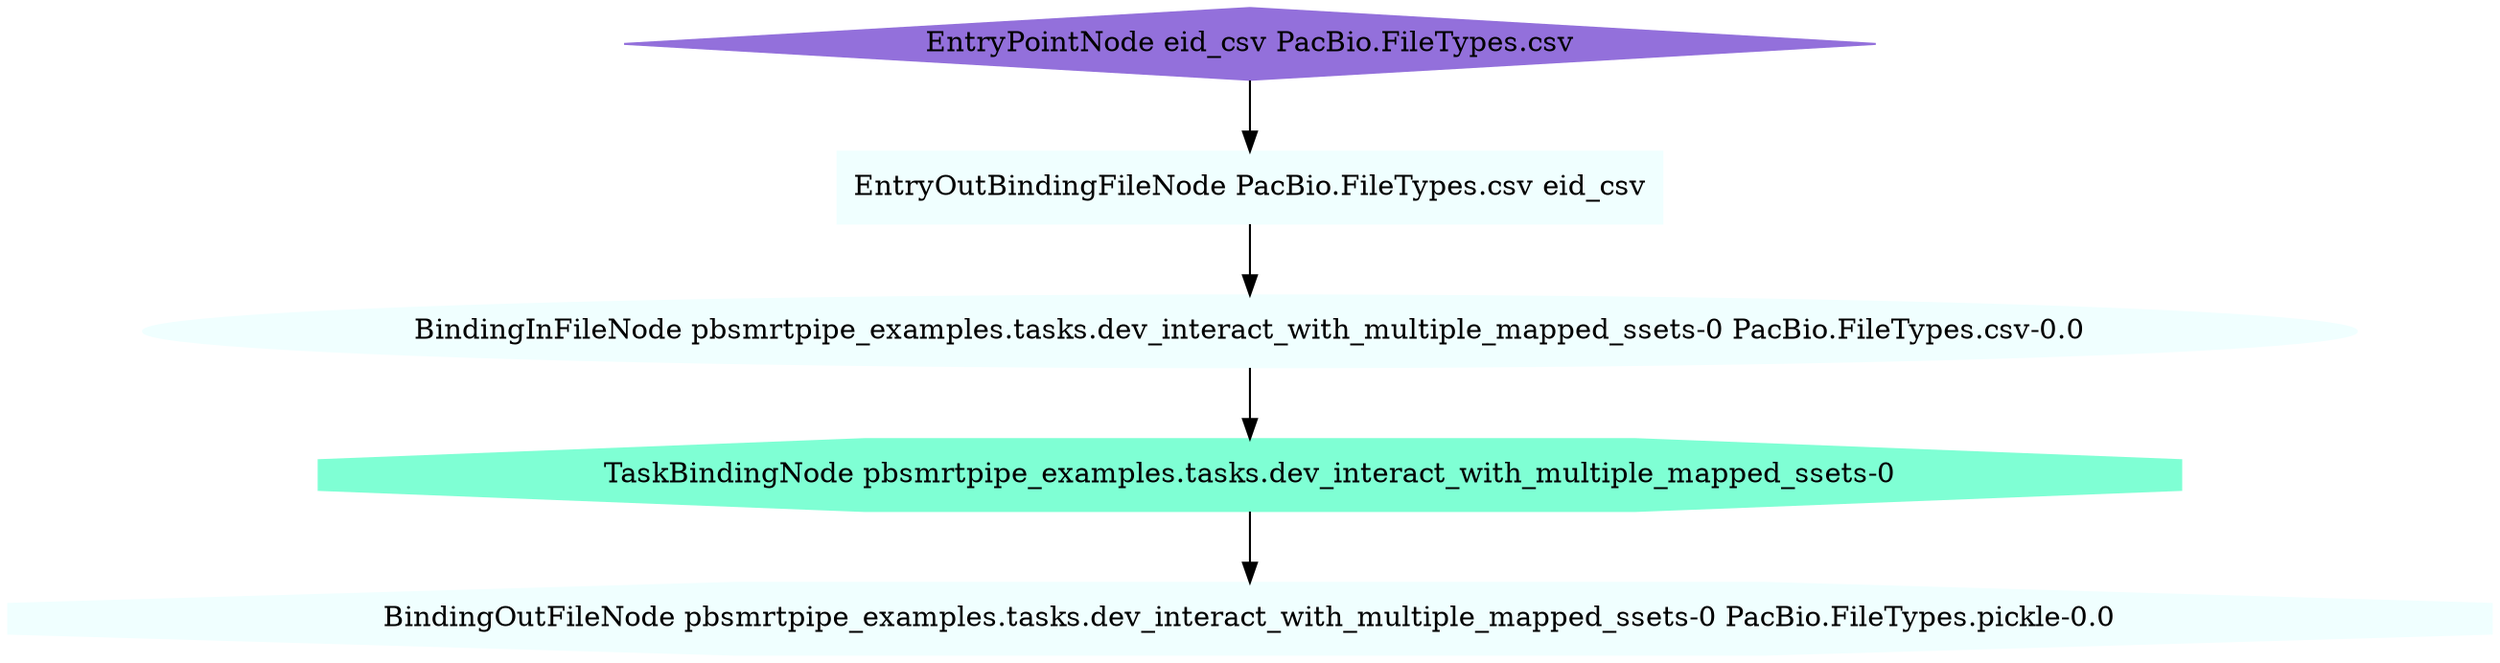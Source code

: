 strict digraph G {
"BindingOutFileNode pbsmrtpipe_examples.tasks.dev_interact_with_multiple_mapped_ssets-0 PacBio.FileTypes.pickle-0.0" [ color=azure style=filled fillcolor=azure shape=octagon ] ;
"EntryPointNode eid_csv PacBio.FileTypes.csv" [ color=mediumpurple style=filled fillcolor=mediumpurple shape=diamond ] ;
"BindingInFileNode pbsmrtpipe_examples.tasks.dev_interact_with_multiple_mapped_ssets-0 PacBio.FileTypes.csv-0.0" [ color=azure style=filled fillcolor=azure shape=ellipse ] ;
"TaskBindingNode pbsmrtpipe_examples.tasks.dev_interact_with_multiple_mapped_ssets-0" [ color=aquamarine style=filled fillcolor=aquamarine shape=octagon ] ;
"EntryOutBindingFileNode PacBio.FileTypes.csv eid_csv" [ color=azure style=filled fillcolor=azure shape=rectangle ] ;
"EntryPointNode eid_csv PacBio.FileTypes.csv" -> "EntryOutBindingFileNode PacBio.FileTypes.csv eid_csv" ;
"BindingInFileNode pbsmrtpipe_examples.tasks.dev_interact_with_multiple_mapped_ssets-0 PacBio.FileTypes.csv-0.0" -> "TaskBindingNode pbsmrtpipe_examples.tasks.dev_interact_with_multiple_mapped_ssets-0" ;
"TaskBindingNode pbsmrtpipe_examples.tasks.dev_interact_with_multiple_mapped_ssets-0" -> "BindingOutFileNode pbsmrtpipe_examples.tasks.dev_interact_with_multiple_mapped_ssets-0 PacBio.FileTypes.pickle-0.0" ;
"EntryOutBindingFileNode PacBio.FileTypes.csv eid_csv" -> "BindingInFileNode pbsmrtpipe_examples.tasks.dev_interact_with_multiple_mapped_ssets-0 PacBio.FileTypes.csv-0.0" ;
}